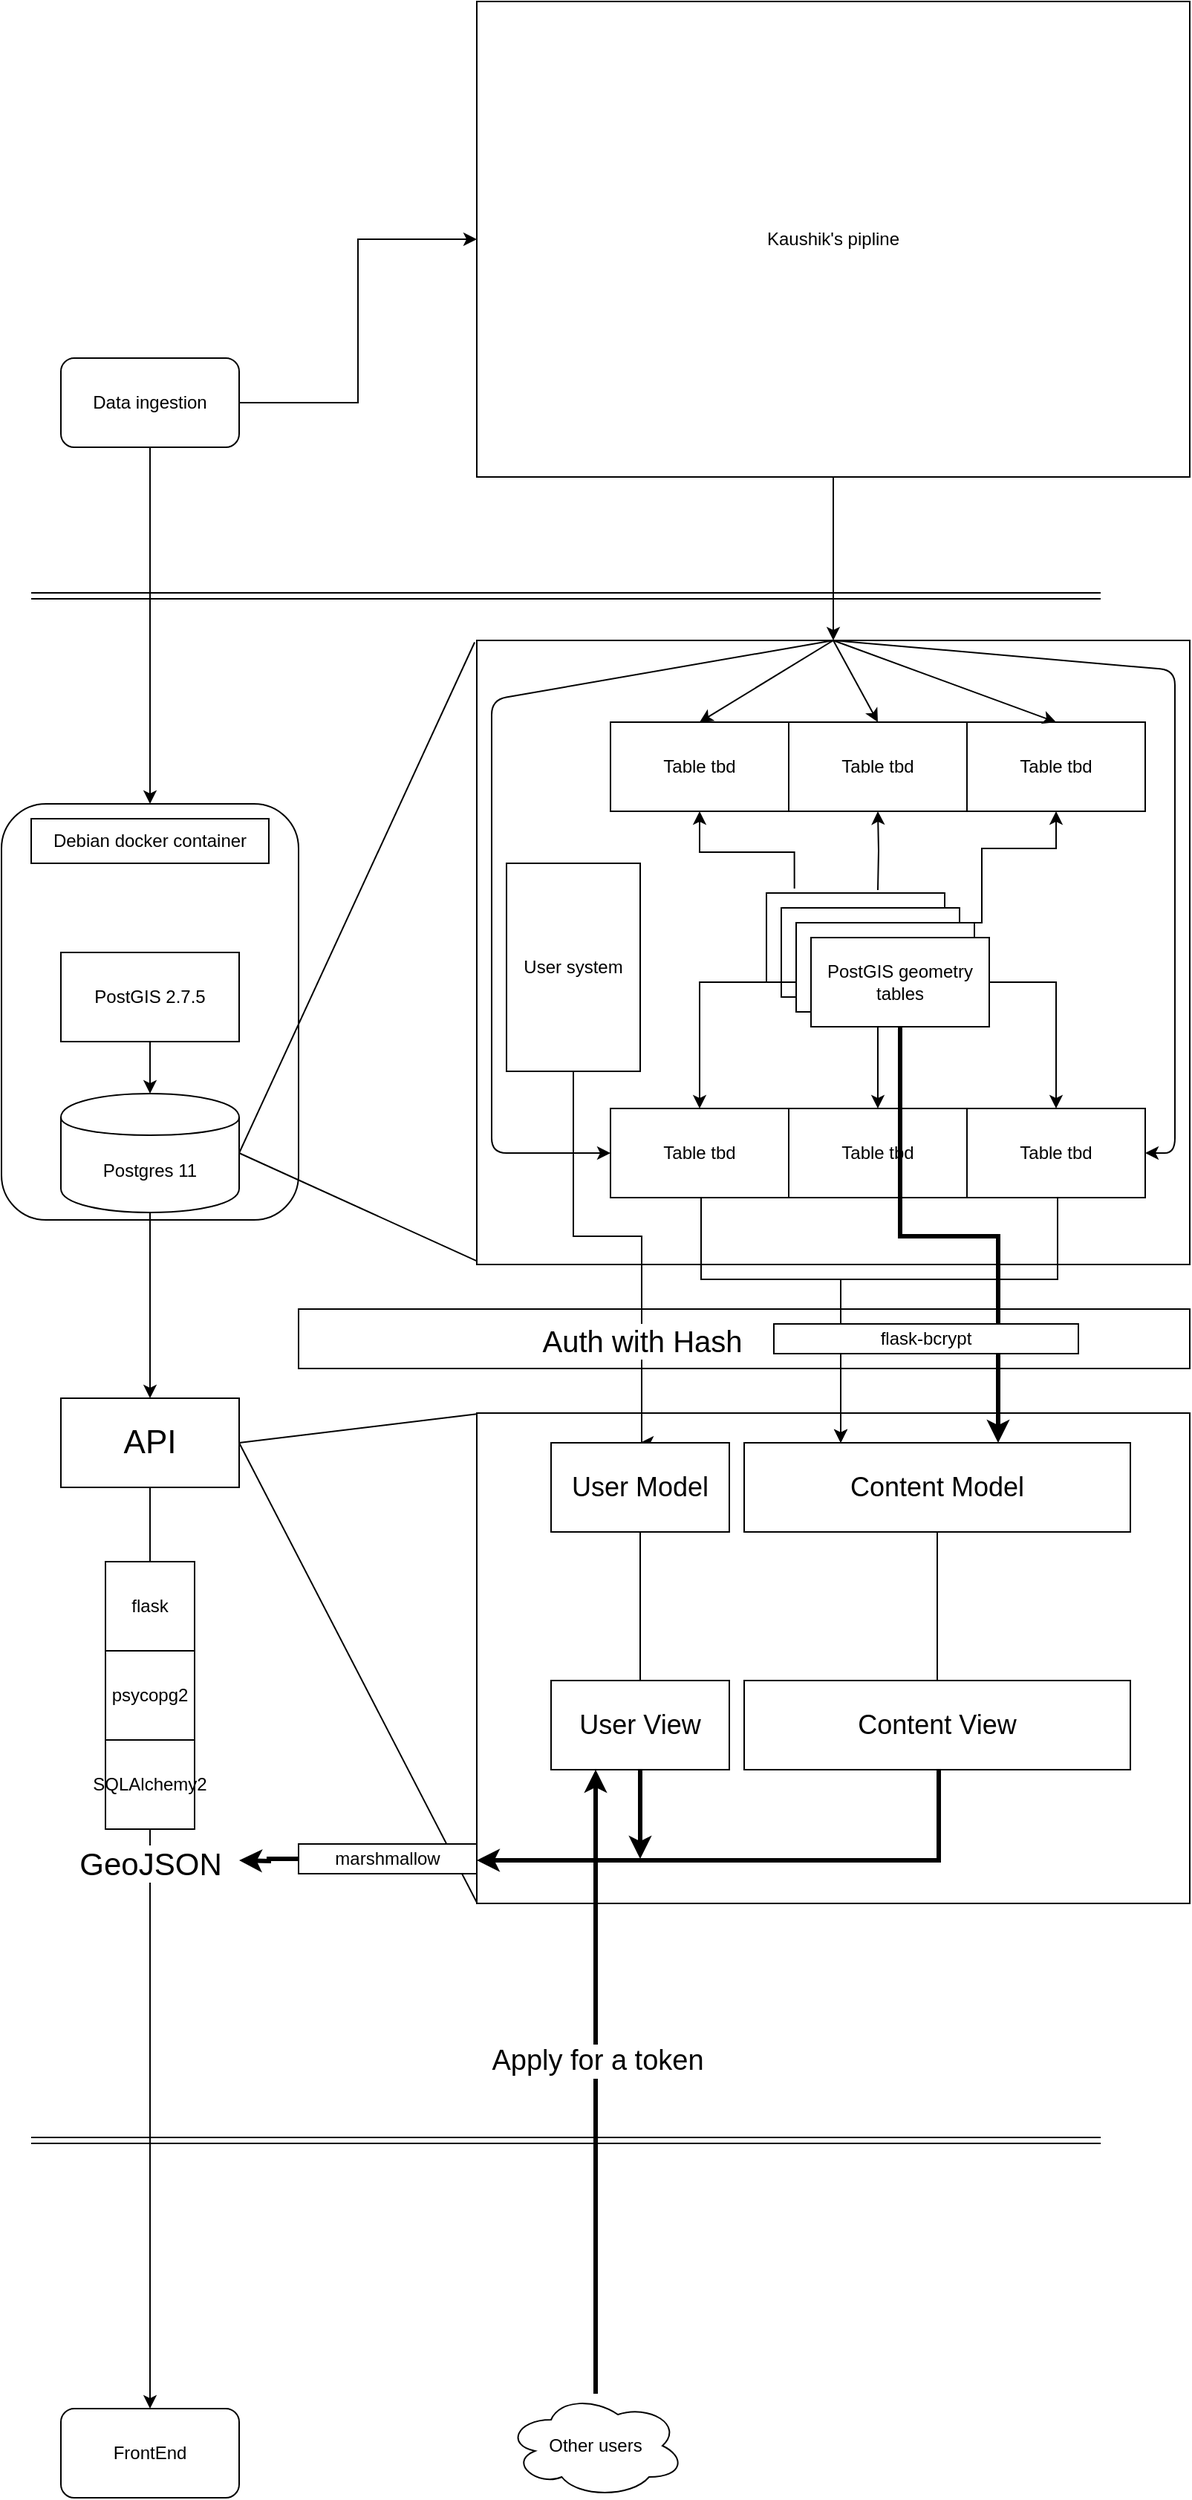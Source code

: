 <mxfile version="12.5.5" type="google"><diagram id="UjWfBs6cfEaBFNzjgBWd" name="Page-1"><mxGraphModel dx="1422" dy="2162" grid="1" gridSize="10" guides="1" tooltips="1" connect="1" arrows="1" fold="1" page="1" pageScale="1" pageWidth="850" pageHeight="1400" math="0" shadow="0"><root><mxCell id="0"/><mxCell id="1" parent="0"/><mxCell id="WndnYd3fXT54Thn5_bSz-93" value="" style="rounded=0;whiteSpace=wrap;html=1;" parent="1" vertex="1"><mxGeometry x="240" y="560" width="600" height="40" as="geometry"/></mxCell><mxCell id="WndnYd3fXT54Thn5_bSz-51" value="" style="rounded=0;whiteSpace=wrap;html=1;" parent="1" vertex="1"><mxGeometry x="360" y="630" width="480" height="330" as="geometry"/></mxCell><mxCell id="WndnYd3fXT54Thn5_bSz-3" value="" style="rounded=1;whiteSpace=wrap;html=1;" parent="1" vertex="1"><mxGeometry x="40" y="220" width="200" height="280" as="geometry"/></mxCell><mxCell id="WndnYd3fXT54Thn5_bSz-35" value="" style="edgeStyle=orthogonalEdgeStyle;rounded=0;orthogonalLoop=1;jettySize=auto;html=1;entryX=0.5;entryY=0;entryDx=0;entryDy=0;" parent="1" source="WndnYd3fXT54Thn5_bSz-1" target="WndnYd3fXT54Thn5_bSz-36" edge="1"><mxGeometry relative="1" as="geometry"><mxPoint x="140" y="575" as="targetPoint"/></mxGeometry></mxCell><mxCell id="WndnYd3fXT54Thn5_bSz-1" value="Postgres 11" style="shape=cylinder;whiteSpace=wrap;html=1;boundedLbl=1;backgroundOutline=1;" parent="1" vertex="1"><mxGeometry x="80" y="415" width="120" height="80" as="geometry"/></mxCell><mxCell id="WndnYd3fXT54Thn5_bSz-4" value="PostGIS 2.7.5" style="rounded=0;whiteSpace=wrap;html=1;" parent="1" vertex="1"><mxGeometry x="80" y="320" width="120" height="60" as="geometry"/></mxCell><mxCell id="WndnYd3fXT54Thn5_bSz-7" value="" style="endArrow=classic;html=1;exitX=0.5;exitY=1;exitDx=0;exitDy=0;" parent="1" source="WndnYd3fXT54Thn5_bSz-4" target="WndnYd3fXT54Thn5_bSz-1" edge="1"><mxGeometry width="50" height="50" relative="1" as="geometry"><mxPoint x="40" y="570" as="sourcePoint"/><mxPoint x="90" y="520" as="targetPoint"/></mxGeometry></mxCell><mxCell id="WndnYd3fXT54Thn5_bSz-8" value="Debian docker container" style="rounded=0;whiteSpace=wrap;html=1;" parent="1" vertex="1"><mxGeometry x="60" y="230" width="160" height="30" as="geometry"/></mxCell><mxCell id="WndnYd3fXT54Thn5_bSz-10" value="" style="endArrow=none;html=1;exitX=1;exitY=0.5;exitDx=0;exitDy=0;entryX=0.003;entryY=0.996;entryDx=0;entryDy=0;entryPerimeter=0;" parent="1" source="WndnYd3fXT54Thn5_bSz-1" target="WndnYd3fXT54Thn5_bSz-13" edge="1"><mxGeometry width="50" height="50" relative="1" as="geometry"><mxPoint x="270" y="465" as="sourcePoint"/><mxPoint x="360" y="540" as="targetPoint"/></mxGeometry></mxCell><mxCell id="WndnYd3fXT54Thn5_bSz-13" value="" style="rounded=0;whiteSpace=wrap;html=1;" parent="1" vertex="1"><mxGeometry x="360" y="110" width="480" height="420" as="geometry"/></mxCell><mxCell id="WndnYd3fXT54Thn5_bSz-14" value="" style="endArrow=none;html=1;entryX=-0.003;entryY=0.003;entryDx=0;entryDy=0;entryPerimeter=0;exitX=1;exitY=0.5;exitDx=0;exitDy=0;" parent="1" source="WndnYd3fXT54Thn5_bSz-1" target="WndnYd3fXT54Thn5_bSz-13" edge="1"><mxGeometry width="50" height="50" relative="1" as="geometry"><mxPoint x="250" y="390" as="sourcePoint"/><mxPoint x="300" y="340" as="targetPoint"/></mxGeometry></mxCell><mxCell id="WndnYd3fXT54Thn5_bSz-64" style="edgeStyle=orthogonalEdgeStyle;rounded=0;orthogonalLoop=1;jettySize=auto;html=1;entryX=0.5;entryY=0;entryDx=0;entryDy=0;" parent="1" source="WndnYd3fXT54Thn5_bSz-16" target="WndnYd3fXT54Thn5_bSz-66" edge="1"><mxGeometry relative="1" as="geometry"><Array as="points"><mxPoint x="425" y="511"/><mxPoint x="471" y="511"/></Array></mxGeometry></mxCell><mxCell id="WndnYd3fXT54Thn5_bSz-65" value="&lt;font style=&quot;font-size: 20px&quot;&gt;Auth with Hash&lt;/font&gt;" style="text;html=1;resizable=0;points=[];align=center;verticalAlign=middle;labelBackgroundColor=#ffffff;" parent="WndnYd3fXT54Thn5_bSz-64" vertex="1" connectable="0"><mxGeometry x="0.352" y="-2" relative="1" as="geometry"><mxPoint x="1.5" y="26" as="offset"/></mxGeometry></mxCell><mxCell id="WndnYd3fXT54Thn5_bSz-16" value="User system" style="rounded=0;whiteSpace=wrap;html=1;" parent="1" vertex="1"><mxGeometry x="380" y="260" width="90" height="140" as="geometry"/></mxCell><mxCell id="WndnYd3fXT54Thn5_bSz-33" value="" style="edgeStyle=orthogonalEdgeStyle;rounded=0;orthogonalLoop=1;jettySize=auto;html=1;" parent="1" target="WndnYd3fXT54Thn5_bSz-32" edge="1"><mxGeometry relative="1" as="geometry"><mxPoint x="630" y="278" as="sourcePoint"/></mxGeometry></mxCell><mxCell id="WndnYd3fXT54Thn5_bSz-39" value="" style="edgeStyle=orthogonalEdgeStyle;rounded=0;orthogonalLoop=1;jettySize=auto;html=1;exitX=0.75;exitY=0;exitDx=0;exitDy=0;" parent="1" source="WndnYd3fXT54Thn5_bSz-20" target="WndnYd3fXT54Thn5_bSz-38" edge="1"><mxGeometry relative="1" as="geometry"><Array as="points"><mxPoint x="700" y="300"/><mxPoint x="700" y="250"/><mxPoint x="750" y="250"/></Array></mxGeometry></mxCell><mxCell id="WndnYd3fXT54Thn5_bSz-43" value="" style="edgeStyle=orthogonalEdgeStyle;rounded=0;orthogonalLoop=1;jettySize=auto;html=1;exitX=0.157;exitY=-0.05;exitDx=0;exitDy=0;exitPerimeter=0;" parent="1" source="WndnYd3fXT54Thn5_bSz-18" target="WndnYd3fXT54Thn5_bSz-42" edge="1"><mxGeometry relative="1" as="geometry"/></mxCell><mxCell id="WndnYd3fXT54Thn5_bSz-18" value="" style="rounded=0;whiteSpace=wrap;html=1;" parent="1" vertex="1"><mxGeometry x="555" y="280" width="120" height="60" as="geometry"/></mxCell><mxCell id="WndnYd3fXT54Thn5_bSz-42" value="Table tbd" style="rounded=0;whiteSpace=wrap;html=1;" parent="1" vertex="1"><mxGeometry x="450" y="165" width="120" height="60" as="geometry"/></mxCell><mxCell id="WndnYd3fXT54Thn5_bSz-38" value="" style="rounded=0;whiteSpace=wrap;html=1;" parent="1" vertex="1"><mxGeometry x="690" y="165" width="120" height="60" as="geometry"/></mxCell><mxCell id="WndnYd3fXT54Thn5_bSz-32" value="Table tbd" style="rounded=0;whiteSpace=wrap;html=1;" parent="1" vertex="1"><mxGeometry x="570" y="165" width="120" height="60" as="geometry"/></mxCell><mxCell id="WndnYd3fXT54Thn5_bSz-30" value="Table tbd" style="rounded=0;whiteSpace=wrap;html=1;" parent="1" vertex="1"><mxGeometry x="690" y="165" width="120" height="60" as="geometry"/></mxCell><mxCell id="WndnYd3fXT54Thn5_bSz-19" value="" style="rounded=0;whiteSpace=wrap;html=1;" parent="1" vertex="1"><mxGeometry x="565" y="290" width="120" height="60" as="geometry"/></mxCell><mxCell id="WndnYd3fXT54Thn5_bSz-45" value="" style="edgeStyle=orthogonalEdgeStyle;rounded=0;orthogonalLoop=1;jettySize=auto;html=1;" parent="1" source="WndnYd3fXT54Thn5_bSz-20" target="WndnYd3fXT54Thn5_bSz-44" edge="1"><mxGeometry relative="1" as="geometry"><Array as="points"><mxPoint x="510" y="340"/></Array></mxGeometry></mxCell><mxCell id="WndnYd3fXT54Thn5_bSz-20" value="" style="rounded=0;whiteSpace=wrap;html=1;" parent="1" vertex="1"><mxGeometry x="575" y="300" width="120" height="60" as="geometry"/></mxCell><mxCell id="WndnYd3fXT54Thn5_bSz-75" style="edgeStyle=orthogonalEdgeStyle;rounded=0;orthogonalLoop=1;jettySize=auto;html=1;entryX=0.25;entryY=0;entryDx=0;entryDy=0;" parent="1" source="WndnYd3fXT54Thn5_bSz-44" target="WndnYd3fXT54Thn5_bSz-69" edge="1"><mxGeometry relative="1" as="geometry"><Array as="points"><mxPoint x="511" y="540"/><mxPoint x="605" y="540"/></Array></mxGeometry></mxCell><mxCell id="WndnYd3fXT54Thn5_bSz-44" value="Table tbd" style="rounded=0;whiteSpace=wrap;html=1;" parent="1" vertex="1"><mxGeometry x="450" y="425" width="120" height="60" as="geometry"/></mxCell><mxCell id="WndnYd3fXT54Thn5_bSz-46" value="" style="edgeStyle=orthogonalEdgeStyle;rounded=0;orthogonalLoop=1;jettySize=auto;html=1;" parent="1" source="WndnYd3fXT54Thn5_bSz-17" target="WndnYd3fXT54Thn5_bSz-21" edge="1"><mxGeometry relative="1" as="geometry"><Array as="points"><mxPoint x="630" y="390"/><mxPoint x="630" y="390"/></Array></mxGeometry></mxCell><mxCell id="WndnYd3fXT54Thn5_bSz-47" value="" style="edgeStyle=orthogonalEdgeStyle;rounded=0;orthogonalLoop=1;jettySize=auto;html=1;exitX=1;exitY=0.5;exitDx=0;exitDy=0;" parent="1" source="WndnYd3fXT54Thn5_bSz-17" target="WndnYd3fXT54Thn5_bSz-28" edge="1"><mxGeometry relative="1" as="geometry"/></mxCell><mxCell id="WndnYd3fXT54Thn5_bSz-17" value="PostGIS geometry tables" style="rounded=0;whiteSpace=wrap;html=1;" parent="1" vertex="1"><mxGeometry x="585" y="310" width="120" height="60" as="geometry"/></mxCell><mxCell id="WndnYd3fXT54Thn5_bSz-40" value="PostGIS geometry tables" style="rounded=0;whiteSpace=wrap;html=1;" parent="1" vertex="1"><mxGeometry x="690" y="425" width="120" height="60" as="geometry"/></mxCell><mxCell id="WndnYd3fXT54Thn5_bSz-77" style="edgeStyle=orthogonalEdgeStyle;rounded=0;orthogonalLoop=1;jettySize=auto;html=1;entryX=0.25;entryY=0;entryDx=0;entryDy=0;" parent="1" source="WndnYd3fXT54Thn5_bSz-28" target="WndnYd3fXT54Thn5_bSz-69" edge="1"><mxGeometry relative="1" as="geometry"><mxPoint x="730.588" y="570.529" as="targetPoint"/><Array as="points"><mxPoint x="751" y="540"/><mxPoint x="605" y="540"/></Array></mxGeometry></mxCell><mxCell id="WndnYd3fXT54Thn5_bSz-28" value="Table tbd" style="rounded=0;whiteSpace=wrap;html=1;" parent="1" vertex="1"><mxGeometry x="690" y="425" width="120" height="60" as="geometry"/></mxCell><mxCell id="WndnYd3fXT54Thn5_bSz-21" value="Table tbd" style="rounded=0;whiteSpace=wrap;html=1;" parent="1" vertex="1"><mxGeometry x="570" y="425" width="120" height="60" as="geometry"/></mxCell><mxCell id="WndnYd3fXT54Thn5_bSz-56" value="" style="edgeStyle=orthogonalEdgeStyle;rounded=0;orthogonalLoop=1;jettySize=auto;html=1;entryX=0.5;entryY=0;entryDx=0;entryDy=0;" parent="1" source="WndnYd3fXT54Thn5_bSz-36" target="WndnYd3fXT54Thn5_bSz-57" edge="1"><mxGeometry relative="1" as="geometry"><mxPoint x="140" y="980" as="targetPoint"/></mxGeometry></mxCell><mxCell id="WndnYd3fXT54Thn5_bSz-59" value="&lt;font style=&quot;font-size: 21px&quot;&gt;GeoJSON&lt;/font&gt;" style="text;html=1;resizable=0;points=[];align=center;verticalAlign=middle;labelBackgroundColor=#ffffff;" parent="WndnYd3fXT54Thn5_bSz-56" vertex="1" connectable="0"><mxGeometry x="-0.185" relative="1" as="geometry"><mxPoint as="offset"/></mxGeometry></mxCell><mxCell id="WndnYd3fXT54Thn5_bSz-36" value="&lt;font style=&quot;font-size: 22px&quot;&gt;API&lt;/font&gt;" style="rounded=0;whiteSpace=wrap;html=1;" parent="1" vertex="1"><mxGeometry x="80" y="620" width="120" height="60" as="geometry"/></mxCell><mxCell id="WndnYd3fXT54Thn5_bSz-52" value="" style="endArrow=none;html=1;entryX=0;entryY=0.002;entryDx=0;entryDy=0;entryPerimeter=0;exitX=1;exitY=0.5;exitDx=0;exitDy=0;" parent="1" source="WndnYd3fXT54Thn5_bSz-36" target="WndnYd3fXT54Thn5_bSz-51" edge="1"><mxGeometry width="50" height="50" relative="1" as="geometry"><mxPoint x="255" y="630" as="sourcePoint"/><mxPoint x="305" y="580" as="targetPoint"/></mxGeometry></mxCell><mxCell id="WndnYd3fXT54Thn5_bSz-53" value="" style="endArrow=none;html=1;entryX=0;entryY=0.998;entryDx=0;entryDy=0;entryPerimeter=0;exitX=1;exitY=0.5;exitDx=0;exitDy=0;" parent="1" source="WndnYd3fXT54Thn5_bSz-36" target="WndnYd3fXT54Thn5_bSz-51" edge="1"><mxGeometry width="50" height="50" relative="1" as="geometry"><mxPoint x="40" y="880" as="sourcePoint"/><mxPoint x="90" y="830" as="targetPoint"/></mxGeometry></mxCell><mxCell id="WndnYd3fXT54Thn5_bSz-57" value="FrontEnd" style="rounded=1;whiteSpace=wrap;html=1;" parent="1" vertex="1"><mxGeometry x="80" y="1300" width="120" height="60" as="geometry"/></mxCell><mxCell id="WndnYd3fXT54Thn5_bSz-58" value="" style="shape=link;html=1;" parent="1" edge="1"><mxGeometry width="50" height="50" relative="1" as="geometry"><mxPoint x="60" y="1119.5" as="sourcePoint"/><mxPoint x="780" y="1119.5" as="targetPoint"/></mxGeometry></mxCell><mxCell id="WndnYd3fXT54Thn5_bSz-66" value="&lt;font style=&quot;font-size: 18px&quot;&gt;User Model&lt;/font&gt;" style="rounded=0;whiteSpace=wrap;html=1;" parent="1" vertex="1"><mxGeometry x="410" y="650" width="120" height="60" as="geometry"/></mxCell><mxCell id="WndnYd3fXT54Thn5_bSz-83" value="" style="edgeStyle=orthogonalEdgeStyle;rounded=0;orthogonalLoop=1;jettySize=auto;html=1;strokeWidth=3;" parent="1" source="WndnYd3fXT54Thn5_bSz-67" edge="1"><mxGeometry relative="1" as="geometry"><mxPoint x="470" y="930" as="targetPoint"/></mxGeometry></mxCell><mxCell id="WndnYd3fXT54Thn5_bSz-67" value="&lt;font style=&quot;font-size: 18px&quot;&gt;User View&lt;/font&gt;" style="rounded=0;whiteSpace=wrap;html=1;" parent="1" vertex="1"><mxGeometry x="410" y="810" width="120" height="60" as="geometry"/></mxCell><mxCell id="WndnYd3fXT54Thn5_bSz-68" value="" style="endArrow=none;html=1;entryX=0.5;entryY=1;entryDx=0;entryDy=0;exitX=0.5;exitY=0;exitDx=0;exitDy=0;" parent="1" source="WndnYd3fXT54Thn5_bSz-67" target="WndnYd3fXT54Thn5_bSz-66" edge="1"><mxGeometry width="50" height="50" relative="1" as="geometry"><mxPoint x="275" y="960" as="sourcePoint"/><mxPoint x="485" y="680" as="targetPoint"/></mxGeometry></mxCell><mxCell id="WndnYd3fXT54Thn5_bSz-69" value="&lt;font style=&quot;font-size: 18px&quot;&gt;Content Model&lt;/font&gt;" style="rounded=0;whiteSpace=wrap;html=1;" parent="1" vertex="1"><mxGeometry x="540" y="650" width="260" height="60" as="geometry"/></mxCell><mxCell id="WndnYd3fXT54Thn5_bSz-81" value="" style="edgeStyle=orthogonalEdgeStyle;rounded=0;orthogonalLoop=1;jettySize=auto;html=1;strokeWidth=3;" parent="1" source="WndnYd3fXT54Thn5_bSz-87" edge="1"><mxGeometry relative="1" as="geometry"><mxPoint x="200" y="931" as="targetPoint"/><Array as="points"/></mxGeometry></mxCell><mxCell id="WndnYd3fXT54Thn5_bSz-73" value="&lt;font style=&quot;font-size: 18px&quot;&gt;Content View&lt;/font&gt;" style="rounded=0;whiteSpace=wrap;html=1;" parent="1" vertex="1"><mxGeometry x="540" y="810" width="260" height="60" as="geometry"/></mxCell><mxCell id="WndnYd3fXT54Thn5_bSz-74" value="" style="endArrow=none;html=1;entryX=0.5;entryY=1;entryDx=0;entryDy=0;exitX=0.5;exitY=0;exitDx=0;exitDy=0;" parent="1" source="WndnYd3fXT54Thn5_bSz-73" target="WndnYd3fXT54Thn5_bSz-69" edge="1"><mxGeometry width="50" height="50" relative="1" as="geometry"><mxPoint x="535" y="960" as="sourcePoint"/><mxPoint x="730" y="630" as="targetPoint"/></mxGeometry></mxCell><mxCell id="WndnYd3fXT54Thn5_bSz-79" style="edgeStyle=orthogonalEdgeStyle;rounded=0;orthogonalLoop=1;jettySize=auto;html=1;strokeWidth=3;" parent="1" source="WndnYd3fXT54Thn5_bSz-17" target="WndnYd3fXT54Thn5_bSz-69" edge="1"><mxGeometry relative="1" as="geometry"><Array as="points"><mxPoint x="645" y="511"/><mxPoint x="711" y="511"/></Array></mxGeometry></mxCell><mxCell id="WndnYd3fXT54Thn5_bSz-85" value="SQLAlchemy2" style="rounded=0;whiteSpace=wrap;html=1;" parent="1" vertex="1"><mxGeometry x="110" y="850" width="60" height="60" as="geometry"/></mxCell><mxCell id="WndnYd3fXT54Thn5_bSz-86" value="flask" style="rounded=0;whiteSpace=wrap;html=1;" parent="1" vertex="1"><mxGeometry x="110" y="730" width="60" height="60" as="geometry"/></mxCell><mxCell id="WndnYd3fXT54Thn5_bSz-88" value="flask-bcrypt" style="rounded=0;whiteSpace=wrap;html=1;" parent="1" vertex="1"><mxGeometry x="560" y="570" width="205" height="20" as="geometry"/></mxCell><mxCell id="WndnYd3fXT54Thn5_bSz-89" value="psycopg2" style="rounded=0;whiteSpace=wrap;html=1;" parent="1" vertex="1"><mxGeometry x="110" y="790" width="60" height="60" as="geometry"/></mxCell><mxCell id="WndnYd3fXT54Thn5_bSz-87" value="marshmallow" style="rounded=0;whiteSpace=wrap;html=1;" parent="1" vertex="1"><mxGeometry x="240" y="920" width="120" height="20" as="geometry"/></mxCell><mxCell id="WndnYd3fXT54Thn5_bSz-94" value="" style="edgeStyle=orthogonalEdgeStyle;rounded=0;orthogonalLoop=1;jettySize=auto;html=1;strokeWidth=3;" parent="1" source="WndnYd3fXT54Thn5_bSz-73" target="WndnYd3fXT54Thn5_bSz-87" edge="1"><mxGeometry relative="1" as="geometry"><mxPoint x="670.588" y="870" as="sourcePoint"/><mxPoint x="200" y="930.529" as="targetPoint"/><Array as="points"><mxPoint x="671" y="931"/></Array></mxGeometry></mxCell><mxCell id="WndnYd3fXT54Thn5_bSz-101" value="" style="edgeStyle=orthogonalEdgeStyle;rounded=0;orthogonalLoop=1;jettySize=auto;html=1;strokeWidth=3;entryX=0.25;entryY=1;entryDx=0;entryDy=0;" parent="1" source="WndnYd3fXT54Thn5_bSz-99" target="WndnYd3fXT54Thn5_bSz-67" edge="1"><mxGeometry relative="1" as="geometry"><mxPoint x="420" y="1020" as="targetPoint"/></mxGeometry></mxCell><mxCell id="WndnYd3fXT54Thn5_bSz-103" value="&lt;font style=&quot;font-size: 19px&quot;&gt;Apply for a token&lt;/font&gt;" style="text;html=1;resizable=0;points=[];align=center;verticalAlign=middle;labelBackgroundColor=#ffffff;" parent="WndnYd3fXT54Thn5_bSz-101" vertex="1" connectable="0"><mxGeometry x="0.069" y="-1" relative="1" as="geometry"><mxPoint as="offset"/></mxGeometry></mxCell><mxCell id="WndnYd3fXT54Thn5_bSz-99" value="Other users" style="ellipse;shape=cloud;whiteSpace=wrap;html=1;" parent="1" vertex="1"><mxGeometry x="380" y="1290" width="120" height="70" as="geometry"/></mxCell><mxCell id="qr2ozp_FFlg3_FaavODp-1" value="" style="shape=link;html=1;" edge="1" parent="1"><mxGeometry width="50" height="50" relative="1" as="geometry"><mxPoint x="60" y="80" as="sourcePoint"/><mxPoint x="780" y="80" as="targetPoint"/></mxGeometry></mxCell><mxCell id="qr2ozp_FFlg3_FaavODp-4" value="" style="edgeStyle=orthogonalEdgeStyle;rounded=0;orthogonalLoop=1;jettySize=auto;html=1;entryX=0.5;entryY=0;entryDx=0;entryDy=0;" edge="1" parent="1" source="qr2ozp_FFlg3_FaavODp-2" target="WndnYd3fXT54Thn5_bSz-3"><mxGeometry relative="1" as="geometry"><mxPoint x="140" y="60" as="targetPoint"/></mxGeometry></mxCell><mxCell id="qr2ozp_FFlg3_FaavODp-7" value="" style="edgeStyle=orthogonalEdgeStyle;rounded=0;orthogonalLoop=1;jettySize=auto;html=1;entryX=0;entryY=0.5;entryDx=0;entryDy=0;" edge="1" parent="1" source="qr2ozp_FFlg3_FaavODp-2" target="qr2ozp_FFlg3_FaavODp-9"><mxGeometry relative="1" as="geometry"><mxPoint x="280" y="-50" as="targetPoint"/></mxGeometry></mxCell><mxCell id="qr2ozp_FFlg3_FaavODp-2" value="Data ingestion" style="rounded=1;whiteSpace=wrap;html=1;" vertex="1" parent="1"><mxGeometry x="80" y="-80" width="120" height="60" as="geometry"/></mxCell><mxCell id="qr2ozp_FFlg3_FaavODp-11" value="" style="edgeStyle=orthogonalEdgeStyle;rounded=0;orthogonalLoop=1;jettySize=auto;html=1;entryX=0.5;entryY=0;entryDx=0;entryDy=0;" edge="1" parent="1" source="qr2ozp_FFlg3_FaavODp-9" target="WndnYd3fXT54Thn5_bSz-13"><mxGeometry relative="1" as="geometry"><mxPoint x="600" y="80" as="targetPoint"/></mxGeometry></mxCell><mxCell id="qr2ozp_FFlg3_FaavODp-9" value="Kaushik's pipline" style="rounded=0;whiteSpace=wrap;html=1;" vertex="1" parent="1"><mxGeometry x="360" y="-320" width="480" height="320" as="geometry"/></mxCell><mxCell id="qr2ozp_FFlg3_FaavODp-12" value="" style="endArrow=classic;html=1;entryX=0.5;entryY=0;entryDx=0;entryDy=0;exitX=0.5;exitY=0;exitDx=0;exitDy=0;" edge="1" parent="1" source="WndnYd3fXT54Thn5_bSz-13" target="WndnYd3fXT54Thn5_bSz-42"><mxGeometry width="50" height="50" relative="1" as="geometry"><mxPoint x="550" y="90" as="sourcePoint"/><mxPoint x="600" y="110" as="targetPoint"/></mxGeometry></mxCell><mxCell id="qr2ozp_FFlg3_FaavODp-13" value="" style="endArrow=classic;html=1;exitX=0.5;exitY=0;exitDx=0;exitDy=0;entryX=0.5;entryY=0;entryDx=0;entryDy=0;" edge="1" parent="1" source="WndnYd3fXT54Thn5_bSz-13" target="WndnYd3fXT54Thn5_bSz-32"><mxGeometry width="50" height="50" relative="1" as="geometry"><mxPoint x="560" y="170" as="sourcePoint"/><mxPoint x="610" y="120" as="targetPoint"/></mxGeometry></mxCell><mxCell id="qr2ozp_FFlg3_FaavODp-14" value="" style="endArrow=classic;html=1;entryX=0.5;entryY=0;entryDx=0;entryDy=0;" edge="1" parent="1" target="WndnYd3fXT54Thn5_bSz-30"><mxGeometry width="50" height="50" relative="1" as="geometry"><mxPoint x="600" y="110" as="sourcePoint"/><mxPoint x="810" y="110" as="targetPoint"/></mxGeometry></mxCell><mxCell id="qr2ozp_FFlg3_FaavODp-15" value="" style="endArrow=classic;html=1;entryX=1;entryY=0.5;entryDx=0;entryDy=0;" edge="1" parent="1" target="WndnYd3fXT54Thn5_bSz-28"><mxGeometry width="50" height="50" relative="1" as="geometry"><mxPoint x="600" y="110" as="sourcePoint"/><mxPoint x="810" y="290" as="targetPoint"/><Array as="points"><mxPoint x="830" y="130"/><mxPoint x="830" y="455"/></Array></mxGeometry></mxCell><mxCell id="qr2ozp_FFlg3_FaavODp-16" value="" style="endArrow=classic;html=1;entryX=0;entryY=0.5;entryDx=0;entryDy=0;" edge="1" parent="1" target="WndnYd3fXT54Thn5_bSz-44"><mxGeometry width="50" height="50" relative="1" as="geometry"><mxPoint x="600" y="110" as="sourcePoint"/><mxPoint x="520" y="175" as="targetPoint"/><Array as="points"><mxPoint x="370" y="150"/><mxPoint x="370" y="455"/></Array></mxGeometry></mxCell></root></mxGraphModel></diagram></mxfile>
